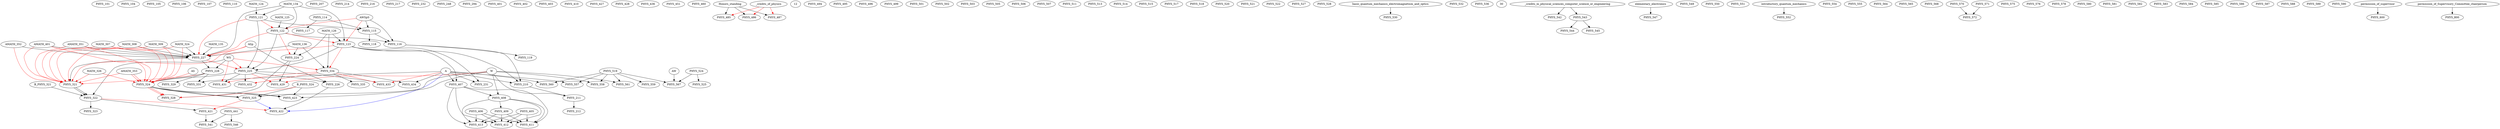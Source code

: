 digraph G {
    PHYS_101;
    PHYS_104;
    PHYS_105;
    PHYS_106;
    PHYS_107;
    PHYS_110;
    PHYS_114;
    edge [color=black];
    PHYS_114 -> PHYS_115;
    PHYS_121 -> PHYS_115;
    AWSpS -> PHYS_115;
    edge [color=black];
    PHYS_115 -> PHYS_116;
    PHYS_122 -> PHYS_116;
    AWSpS -> PHYS_116;
    edge [color=black];
    PHYS_114 -> PHYS_117;
    edge [color=black];
    PHYS_115 -> PHYS_118;
    edge [color=black];
    PHYS_116 -> PHYS_119;
    edge [color=black];
    MATH_124 -> PHYS_121;
    MATH_134 -> PHYS_121;
    edge [color=black];
    MATH_125 -> PHYS_122;
    MATH_134 -> PHYS_122;
    edge [color=red];
    PHYS_121 -> PHYS_122;
    AWSpS -> PHYS_122;
    edge [color=black];
    MATH_126 -> PHYS_123;
    MATH_134 -> PHYS_123;
    edge [color=red];
    PHYS_122 -> PHYS_123;
    AWSpS -> PHYS_123;
    PHYS_207;
    edge [color=black];
    PHYS_116 -> PHYS_210;
    PHYS_123 -> PHYS_210;
    A -> PHYS_210;
    edge [color=black];
    PHYS_210 -> PHYS_211;
    W -> PHYS_211;
    edge [color=black];
    PHYS_211 -> PHYS_212;
    PHYS_214;
    PHYS_216;
    PHYS_217;
    edge [color=black];
    MATH_126 -> PHYS_224;
    MATH_136 -> PHYS_224;
    edge [color=red];
    PHYS_122 -> PHYS_224;
    edge [color=black];
    PHYS_121 -> PHYS_225;
    PHYS_122 -> PHYS_225;
    PHYS_123 -> PHYS_225;
    edge [color=red];
    PHYS_227 -> PHYS_225;
    WS -> PHYS_225;
    edge [color=black];
    PHYS_225 -> PHYS_226;
    ASp -> PHYS_226;
    edge [color=black];
    MATH_134 -> PHYS_227;
    MATH_135 -> PHYS_227;
    MATH_136 -> PHYS_227;
    MATH_307 -> PHYS_227;
    MATH_308 -> PHYS_227;
    MATH_309 -> PHYS_227;
    MATH_324 -> PHYS_227;
    AMATH_401 -> PHYS_227;
    AMATH_351 -> PHYS_227;
    AMATH_352 -> PHYS_227;
    edge [color=red];
    PHYS_121 -> PHYS_227;
    PHYS_122 -> PHYS_227;
    PHYS_123 -> PHYS_227;
    ASp -> PHYS_227;
    edge [color=black];
    PHYS_227 -> PHYS_228;
    WS -> PHYS_228;
    edge [color=black];
    PHYS_123 -> PHYS_231;
    A -> PHYS_231;
    PHYS_232;
    PHYS_248;
    PHYS_294;
    edge [color=black];
    PHYS_227 -> PHYS_321;
    edge [color=red];
    PHYS_228 -> PHYS_321;
    MATH_307 -> PHYS_321;
    AMATH_351 -> PHYS_321;
    MATH_308 -> PHYS_321;
    AMATH_352 -> PHYS_321;
    MATH_309 -> PHYS_321;
    AMATH_353 -> PHYS_321;
    MATH_324 -> PHYS_321;
    MATH_326 -> PHYS_321;
    AMATH_401 -> PHYS_321;
    ASp -> PHYS_321;
    edge [color=black];
    PHYS_321 -> PHYS_322;
    B_PHYS_321 -> PHYS_322;
    PHYS_321 -> PHYS_322;
    WS -> PHYS_322;
    edge [color=black];
    PHYS_322 -> PHYS_323;
    edge [color=black];
    PHYS_225 -> PHYS_324;
    PHYS_228 -> PHYS_324;
    edge [color=red];
    MATH_307 -> PHYS_324;
    AMATH_351 -> PHYS_324;
    MATH_308 -> PHYS_324;
    AMATH_353 -> PHYS_324;
    MATH_309 -> PHYS_324;
    AMATH_353 -> PHYS_324;
    MATH_324 -> PHYS_324;
    MATH_326 -> PHYS_324;
    AMATH_401 -> PHYS_324;
    AS -> PHYS_324;
    edge [color=black];
    PHYS_324 -> PHYS_325;
    B_PHYS_324 -> PHYS_325;
    PHYS_324 -> PHYS_325;
    W -> PHYS_325;
    edge [color=black];
    PHYS_224 -> PHYS_328;
    edge [color=red];
    PHYS_324 -> PHYS_328;
    B_PHYS_324 -> PHYS_328;
    PHYS_324 -> PHYS_328;
    edge [color=black];
    PHYS_228 -> PHYS_329;
    edge [color=black];
    PHYS_228 -> PHYS_331;
    A -> PHYS_331;
    edge [color=black];
    MATH_126 -> PHYS_334;
    MATH_136 -> PHYS_334;
    edge [color=red];
    PHYS_123 -> PHYS_334;
    WS -> PHYS_334;
    edge [color=black];
    PHYS_334 -> PHYS_335;
    PHYS_401;
    PHYS_402;
    PHYS_403;
    PHYS_405;
    PHYS_406;
    edge [color=black];
    PHYS_123 -> PHYS_407;
    A -> PHYS_407;
    edge [color=black];
    PHYS_407 -> PHYS_408;
    W -> PHYS_408;
    edge [color=black];
    PHYS_408 -> PHYS_409;
    PHYS_410;
    edge [color=black];
    PHYS_405 -> PHYS_411;
    PHYS_406 -> PHYS_411;
    PHYS_407 -> PHYS_411;
    PHYS_408 -> PHYS_411;
    PHYS_409 -> PHYS_411;
    edge [color=black];
    PHYS_405 -> PHYS_412;
    PHYS_406 -> PHYS_412;
    PHYS_407 -> PHYS_412;
    PHYS_408 -> PHYS_412;
    PHYS_409 -> PHYS_412;
    edge [color=black];
    PHYS_405 -> PHYS_413;
    PHYS_406 -> PHYS_413;
    PHYS_407 -> PHYS_413;
    PHYS_408 -> PHYS_413;
    PHYS_409 -> PHYS_413;
    edge [color=black];
    PHYS_322 -> PHYS_421;
    edge [color=red];
    PHYS_325 -> PHYS_421;
    edge [color=black];
    PHYS_226 -> PHYS_422;
    edge [color=red];
    PHYS_322 -> PHYS_422;
    edge [color=blue];
    PHYS_325 -> PHYS_422;
    A -> PHYS_422;
    edge [color=black];
    PHYS_324 -> PHYS_423;
    B_PHYS_324 -> PHYS_423;
    PHYS_324 -> PHYS_423;
    W -> PHYS_423;
    PHYS_427;
    PHYS_428;
    edge [color=black];
    PHYS_224 -> PHYS_429;
    edge [color=red];
    PHYS_225 -> PHYS_429;
    W -> PHYS_429;
    edge [color=black];
    PHYS_225 -> PHYS_431;
    edge [color=red];
    PHYS_334 -> PHYS_431;
    WS -> PHYS_431;
    edge [color=black];
    PHYS_225 -> PHYS_432;
    edge [color=red];
    PHYS_334 -> PHYS_432;
    edge [color=black];
    PHYS_225 -> PHYS_433;
    edge [color=red];
    PHYS_334 -> PHYS_433;
    A -> PHYS_433;
    edge [color=black];
    PHYS_334 -> PHYS_434;
    A -> PHYS_434;
    PHYS_436;
    PHYS_441;
    PHYS_451;
    PHYS_460;
    edge [color=black];
    Honors_standing -> PHYS_485;
    edge [color=red];
    12_credits_of_physics -> PHYS_485;
    edge [color=black];
    Honors_standing -> PHYS_486;
    edge [color=red];
    12_credits_of_physics -> PHYS_486;
    edge [color=black];
    Honors_standing -> PHYS_487;
    edge [color=red];
    12_credits_of_physics -> PHYS_487;
    PHYS_494;
    PHYS_495;
    PHYS_496;
    PHYS_499;
    PHYS_501;
    PHYS_502;
    PHYS_503;
    PHYS_505;
    PHYS_506;
    PHYS_507;
    PHYS_511;
    PHYS_513;
    PHYS_514;
    PHYS_515;
    PHYS_517;
    PHYS_518;
    PHYS_519;
    PHYS_520;
    PHYS_521;
    PHYS_522;
    PHYS_524;
    edge [color=black];
    PHYS_524 -> PHYS_525;
    PHYS_527;
    PHYS_528;
    edge [color=black];
    basic_quantum_mechanics_electromagnetism_and_optics -> PHYS_530;
    PHYS_532;
    PHYS_536;
    edge [color=black];
    PHYS_421 -> PHYS_541;
    PHYS_441 -> PHYS_541;
    edge [color=black];
    30_credits_in_physical_sciences_computer_science_or_engineering -> PHYS_542;
    edge [color=black];
    30_credits_in_physical_sciences_computer_science_or_engineering -> PHYS_543;
    edge [color=black];
    PHYS_543 -> PHYS_544;
    edge [color=black];
    PHYS_543 -> PHYS_545;
    edge [color=black];
    PHYS_441 -> PHYS_546;
    edge [color=black];
    elementary_electronics -> PHYS_547;
    PHYS_549;
    PHYS_550;
    PHYS_551;
    edge [color=black];
    introductory_quantum_mechanics -> PHYS_552;
    PHYS_554;
    PHYS_555;
    edge [color=black];
    PHYS_519 -> PHYS_557;
    A -> PHYS_557;
    edge [color=black];
    PHYS_519 -> PHYS_558;
    W -> PHYS_558;
    edge [color=black];
    PHYS_519 -> PHYS_559;
    edge [color=black];
    PHYS_519 -> PHYS_560;
    A -> PHYS_560;
    edge [color=black];
    PHYS_519 -> PHYS_561;
    W -> PHYS_561;
    PHYS_564;
    PHYS_565;
    edge [color=black];
    PHYS_519 -> PHYS_567;
    PHYS_524 -> PHYS_567;
    AW -> PHYS_567;
    PHYS_568;
    PHYS_570;
    PHYS_571;
    edge [color=black];
    PHYS_570 -> PHYS_572;
    PHYS_571 -> PHYS_572;
    PHYS_575;
    PHYS_576;
    PHYS_578;
    PHYS_580;
    PHYS_581;
    PHYS_582;
    PHYS_583;
    PHYS_584;
    PHYS_585;
    PHYS_586;
    PHYS_587;
    PHYS_588;
    PHYS_589;
    PHYS_590;
    edge [color=black];
    permission_of_supervisor -> PHYS_600;
    edge [color=black];
    permission_of_Supervisory_Committee_chairperson -> PHYS_800;
}

